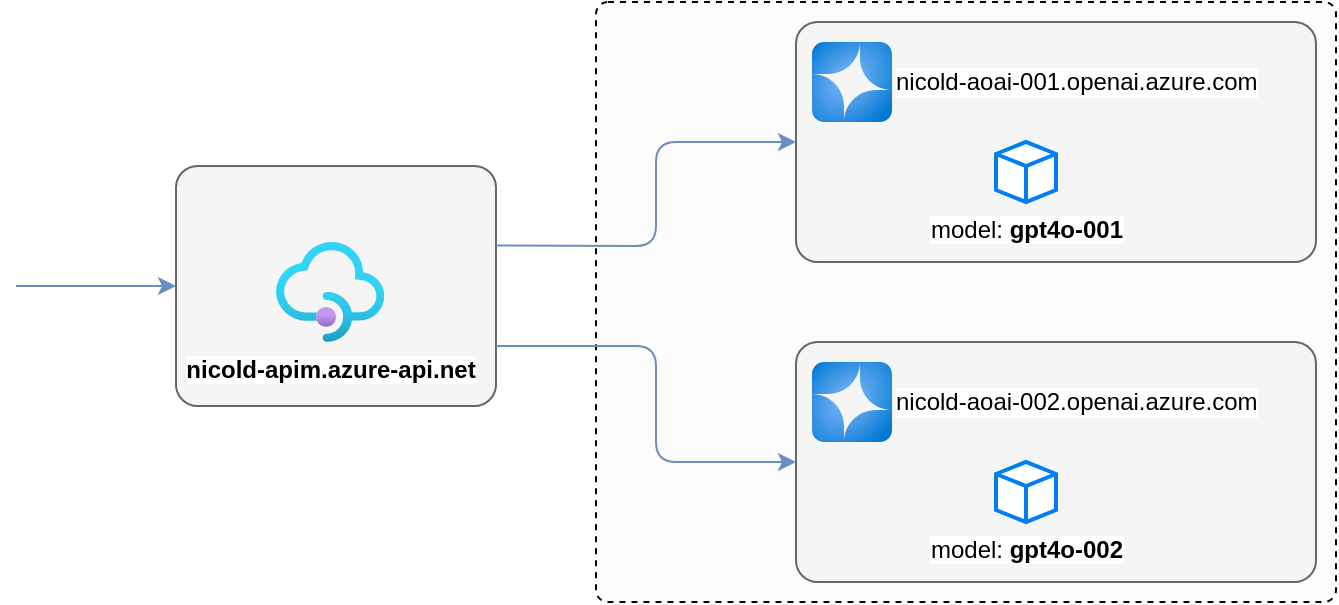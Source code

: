 <mxfile version="26.0.16">
  <diagram name="Page-1" id="FfDvVnpgteF9OjcdlrWo">
    <mxGraphModel dx="900" dy="566" grid="1" gridSize="10" guides="1" tooltips="1" connect="1" arrows="1" fold="1" page="1" pageScale="1" pageWidth="827" pageHeight="1169" math="0" shadow="0">
      <root>
        <mxCell id="0" />
        <mxCell id="1" parent="0" />
        <mxCell id="LyVmAa3Y3DXHs4rt1gu2-14" value="" style="rounded=1;whiteSpace=wrap;html=1;fillColor=#FCFCFC;dashed=1;arcSize=2;labelPosition=center;verticalLabelPosition=middle;align=center;verticalAlign=middle;" vertex="1" parent="1">
          <mxGeometry x="370" y="140" width="370" height="300" as="geometry" />
        </mxCell>
        <mxCell id="LyVmAa3Y3DXHs4rt1gu2-9" value="" style="rounded=1;whiteSpace=wrap;html=1;fillColor=#f5f5f5;fontColor=#333333;strokeColor=#666666;arcSize=9;" vertex="1" parent="1">
          <mxGeometry x="160" y="222" width="160" height="120" as="geometry" />
        </mxCell>
        <mxCell id="LyVmAa3Y3DXHs4rt1gu2-8" value="" style="rounded=1;whiteSpace=wrap;html=1;fillColor=#f5f5f5;fontColor=#333333;strokeColor=#666666;arcSize=9;" vertex="1" parent="1">
          <mxGeometry x="470" y="150" width="260" height="120" as="geometry" />
        </mxCell>
        <mxCell id="LyVmAa3Y3DXHs4rt1gu2-7" value="" style="rounded=1;whiteSpace=wrap;html=1;fillColor=#f5f5f5;fontColor=#333333;strokeColor=#666666;arcSize=9;" vertex="1" parent="1">
          <mxGeometry x="470" y="310" width="260" height="120" as="geometry" />
        </mxCell>
        <mxCell id="LyVmAa3Y3DXHs4rt1gu2-1" value="&lt;b&gt;nicold-apim.azure-api.net&lt;/b&gt;" style="image;aspect=fixed;html=1;points=[];align=center;fontSize=12;image=img/lib/azure2/app_services/API_Management_Services.svg;" vertex="1" parent="1">
          <mxGeometry x="210" y="260" width="54.17" height="50" as="geometry" />
        </mxCell>
        <mxCell id="LyVmAa3Y3DXHs4rt1gu2-2" value="nicold-aoai-001.openai.azure.com" style="image;aspect=fixed;html=1;points=[];align=left;fontSize=12;image=img/lib/azure2/ai_machine_learning/Azure_OpenAI.svg;labelPosition=right;verticalLabelPosition=middle;verticalAlign=middle;" vertex="1" parent="1">
          <mxGeometry x="478" y="160" width="40" height="40" as="geometry" />
        </mxCell>
        <mxCell id="LyVmAa3Y3DXHs4rt1gu2-3" value="nicold-aoai-002.openai.azure.com" style="image;aspect=fixed;html=1;points=[];align=left;fontSize=12;image=img/lib/azure2/ai_machine_learning/Azure_OpenAI.svg;labelPosition=right;verticalLabelPosition=middle;verticalAlign=middle;" vertex="1" parent="1">
          <mxGeometry x="478" y="320" width="40" height="40" as="geometry" />
        </mxCell>
        <mxCell id="LyVmAa3Y3DXHs4rt1gu2-4" value="model: &lt;b&gt;gpt4o-001&lt;/b&gt;" style="html=1;verticalLabelPosition=bottom;align=center;labelBackgroundColor=#ffffff;verticalAlign=top;strokeWidth=2;strokeColor=#0080F0;shadow=0;dashed=0;shape=mxgraph.ios7.icons.cube;" vertex="1" parent="1">
          <mxGeometry x="570" y="210" width="30" height="30" as="geometry" />
        </mxCell>
        <mxCell id="LyVmAa3Y3DXHs4rt1gu2-6" value="model: &lt;b&gt;gpt4o-002&lt;/b&gt;" style="html=1;verticalLabelPosition=bottom;align=center;labelBackgroundColor=#ffffff;verticalAlign=top;strokeWidth=2;strokeColor=#0080F0;shadow=0;dashed=0;shape=mxgraph.ios7.icons.cube;" vertex="1" parent="1">
          <mxGeometry x="570" y="370" width="30" height="30" as="geometry" />
        </mxCell>
        <mxCell id="LyVmAa3Y3DXHs4rt1gu2-10" value="" style="endArrow=classic;html=1;rounded=1;entryX=0;entryY=0.5;entryDx=0;entryDy=0;entryPerimeter=0;exitX=0.998;exitY=0.331;exitDx=0;exitDy=0;exitPerimeter=0;curved=0;fillColor=#dae8fc;strokeColor=#6c8ebf;" edge="1" parent="1" source="LyVmAa3Y3DXHs4rt1gu2-9" target="LyVmAa3Y3DXHs4rt1gu2-8">
          <mxGeometry width="50" height="50" relative="1" as="geometry">
            <mxPoint x="390" y="390" as="sourcePoint" />
            <mxPoint x="440" y="340" as="targetPoint" />
            <Array as="points">
              <mxPoint x="400" y="262" />
              <mxPoint x="400" y="210" />
            </Array>
          </mxGeometry>
        </mxCell>
        <mxCell id="LyVmAa3Y3DXHs4rt1gu2-11" value="" style="endArrow=classic;html=1;rounded=1;entryX=0;entryY=0.5;entryDx=0;entryDy=0;exitX=1;exitY=0.75;exitDx=0;exitDy=0;curved=0;fillColor=#dae8fc;strokeColor=#6c8ebf;" edge="1" parent="1" source="LyVmAa3Y3DXHs4rt1gu2-9" target="LyVmAa3Y3DXHs4rt1gu2-7">
          <mxGeometry width="50" height="50" relative="1" as="geometry">
            <mxPoint x="332" y="250" as="sourcePoint" />
            <mxPoint x="480" y="210" as="targetPoint" />
            <Array as="points">
              <mxPoint x="400" y="312" />
              <mxPoint x="400" y="370" />
            </Array>
          </mxGeometry>
        </mxCell>
        <mxCell id="LyVmAa3Y3DXHs4rt1gu2-13" value="" style="endArrow=classic;html=1;rounded=0;entryX=0;entryY=0.5;entryDx=0;entryDy=0;fillColor=#dae8fc;strokeColor=#6c8ebf;" edge="1" parent="1" target="LyVmAa3Y3DXHs4rt1gu2-9">
          <mxGeometry width="50" height="50" relative="1" as="geometry">
            <mxPoint x="80" y="282" as="sourcePoint" />
            <mxPoint x="110" y="270" as="targetPoint" />
          </mxGeometry>
        </mxCell>
      </root>
    </mxGraphModel>
  </diagram>
</mxfile>
